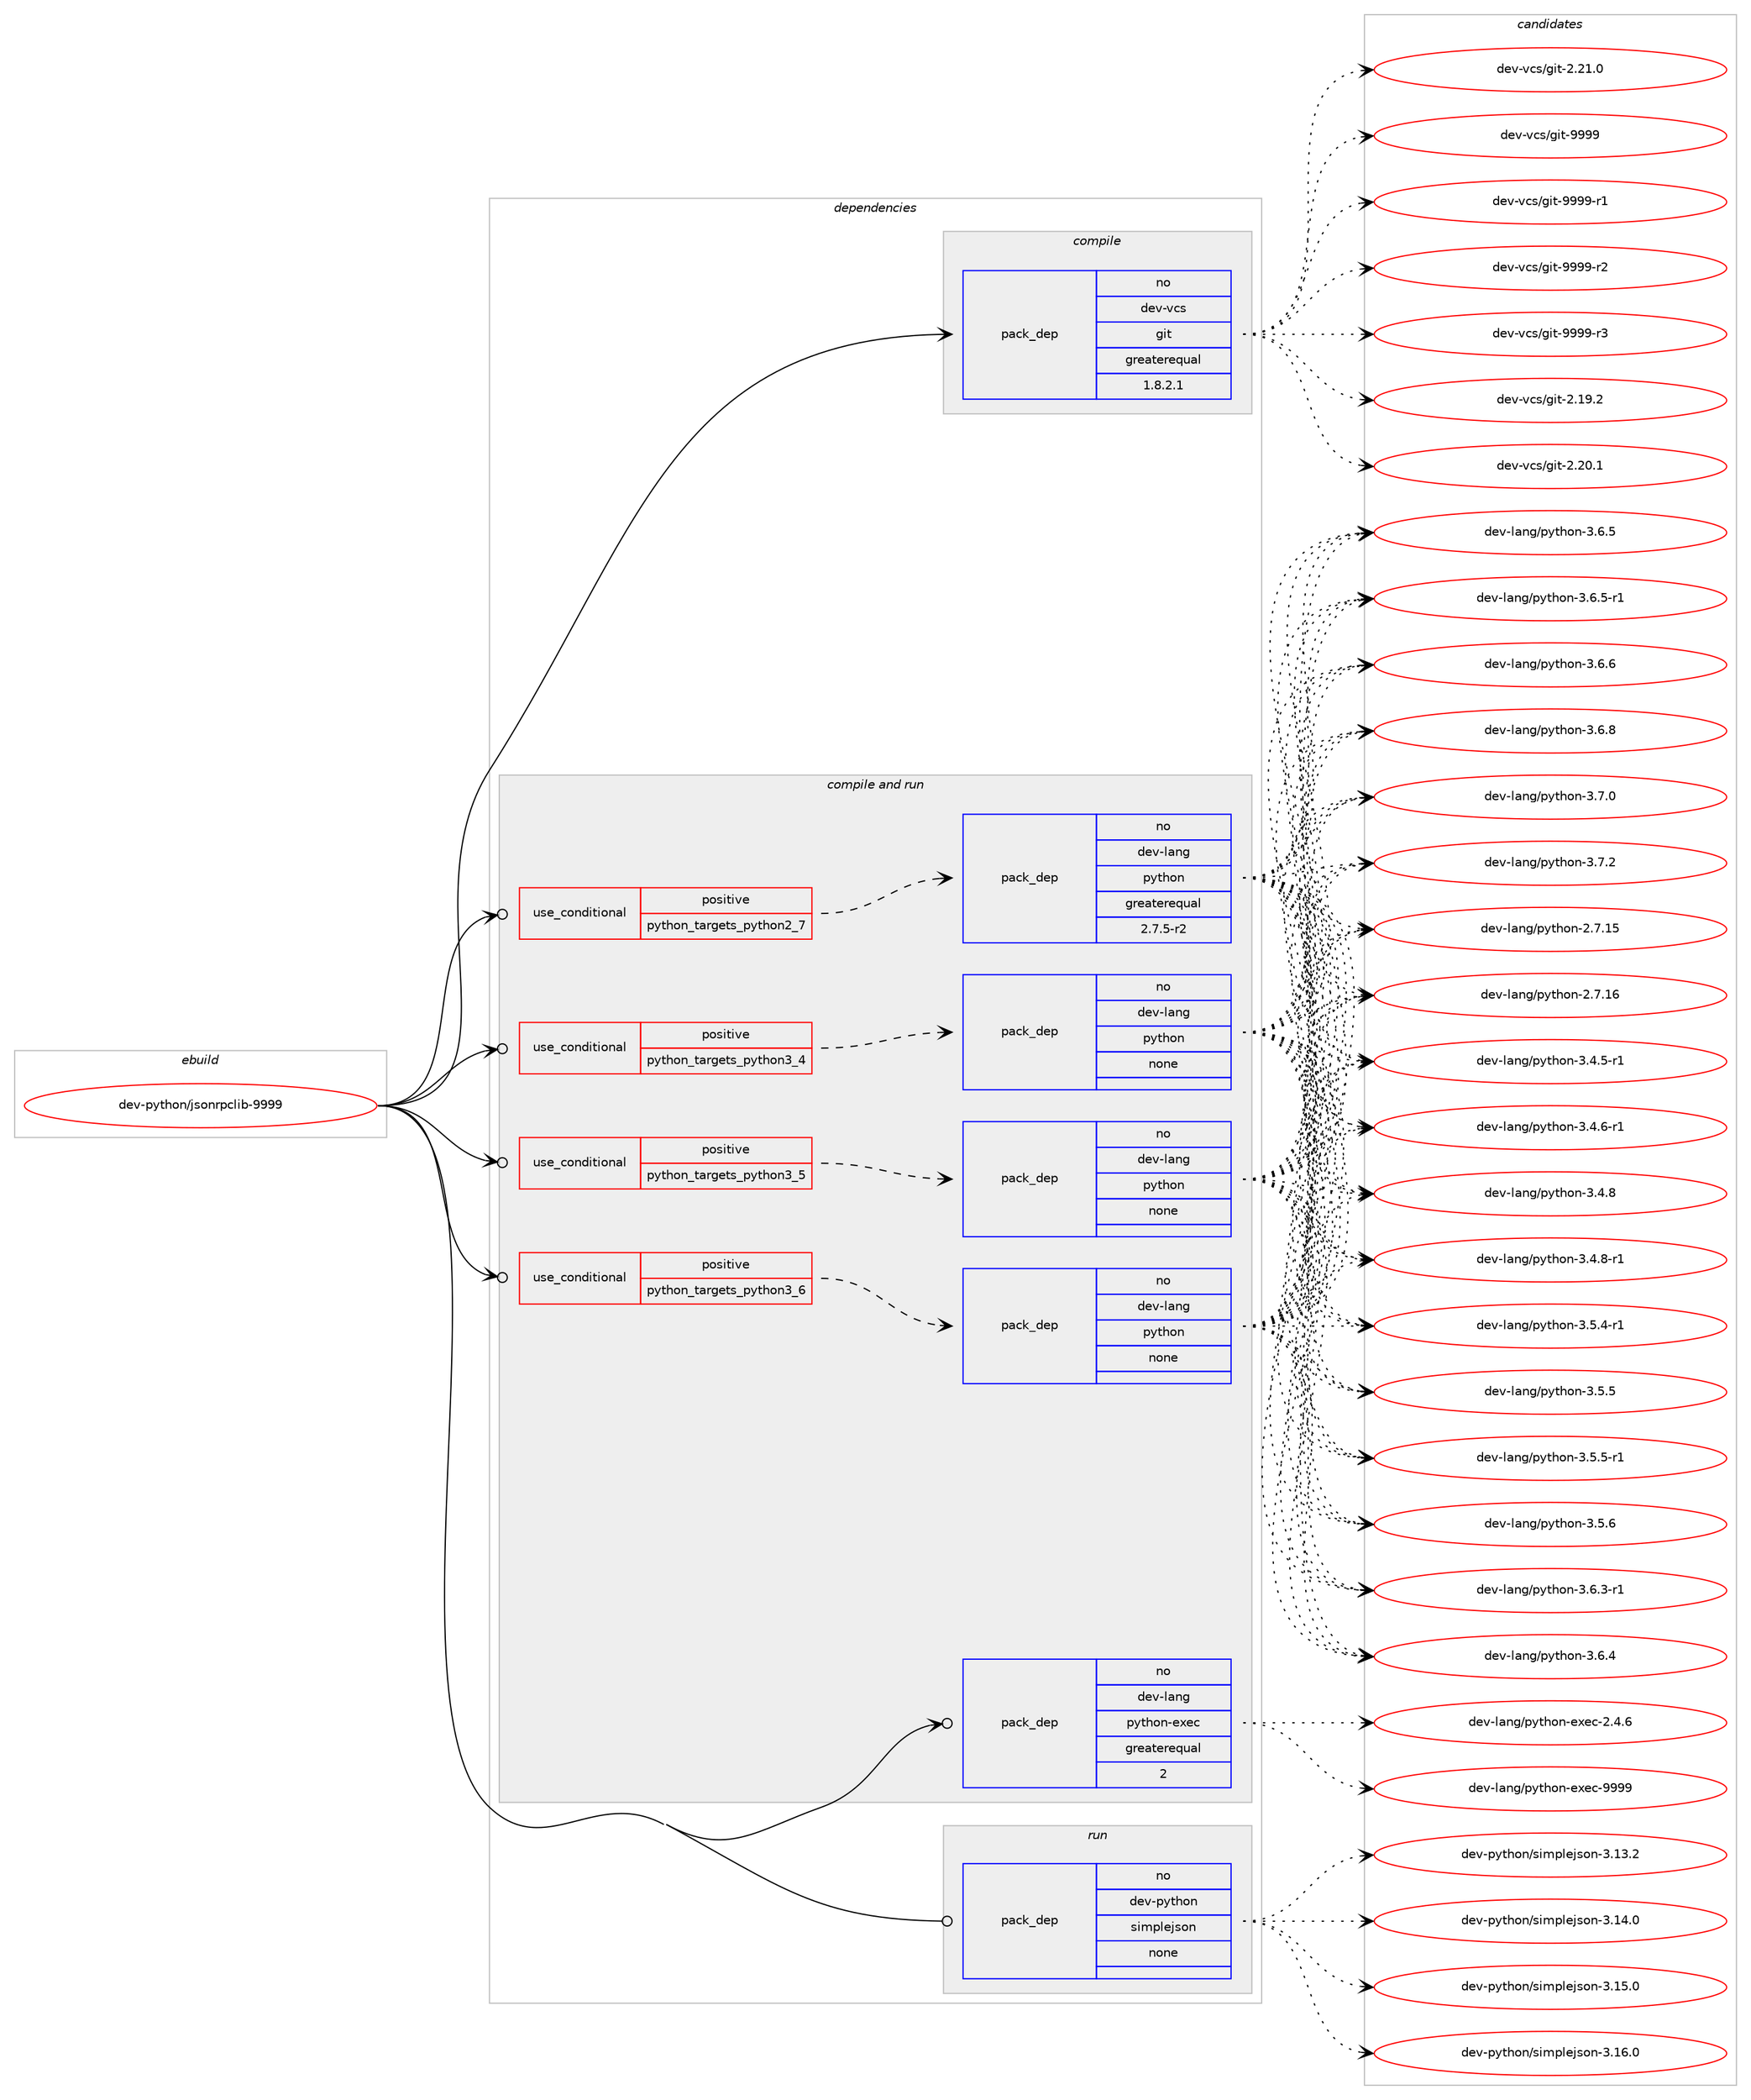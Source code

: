 digraph prolog {

# *************
# Graph options
# *************

newrank=true;
concentrate=true;
compound=true;
graph [rankdir=LR,fontname=Helvetica,fontsize=10,ranksep=1.5];#, ranksep=2.5, nodesep=0.2];
edge  [arrowhead=vee];
node  [fontname=Helvetica,fontsize=10];

# **********
# The ebuild
# **********

subgraph cluster_leftcol {
color=gray;
rank=same;
label=<<i>ebuild</i>>;
id [label="dev-python/jsonrpclib-9999", color=red, width=4, href="../dev-python/jsonrpclib-9999.svg"];
}

# ****************
# The dependencies
# ****************

subgraph cluster_midcol {
color=gray;
label=<<i>dependencies</i>>;
subgraph cluster_compile {
fillcolor="#eeeeee";
style=filled;
label=<<i>compile</i>>;
subgraph pack1016115 {
dependency1415870 [label=<<TABLE BORDER="0" CELLBORDER="1" CELLSPACING="0" CELLPADDING="4" WIDTH="220"><TR><TD ROWSPAN="6" CELLPADDING="30">pack_dep</TD></TR><TR><TD WIDTH="110">no</TD></TR><TR><TD>dev-vcs</TD></TR><TR><TD>git</TD></TR><TR><TD>greaterequal</TD></TR><TR><TD>1.8.2.1</TD></TR></TABLE>>, shape=none, color=blue];
}
id:e -> dependency1415870:w [weight=20,style="solid",arrowhead="vee"];
}
subgraph cluster_compileandrun {
fillcolor="#eeeeee";
style=filled;
label=<<i>compile and run</i>>;
subgraph cond376483 {
dependency1415871 [label=<<TABLE BORDER="0" CELLBORDER="1" CELLSPACING="0" CELLPADDING="4"><TR><TD ROWSPAN="3" CELLPADDING="10">use_conditional</TD></TR><TR><TD>positive</TD></TR><TR><TD>python_targets_python2_7</TD></TR></TABLE>>, shape=none, color=red];
subgraph pack1016116 {
dependency1415872 [label=<<TABLE BORDER="0" CELLBORDER="1" CELLSPACING="0" CELLPADDING="4" WIDTH="220"><TR><TD ROWSPAN="6" CELLPADDING="30">pack_dep</TD></TR><TR><TD WIDTH="110">no</TD></TR><TR><TD>dev-lang</TD></TR><TR><TD>python</TD></TR><TR><TD>greaterequal</TD></TR><TR><TD>2.7.5-r2</TD></TR></TABLE>>, shape=none, color=blue];
}
dependency1415871:e -> dependency1415872:w [weight=20,style="dashed",arrowhead="vee"];
}
id:e -> dependency1415871:w [weight=20,style="solid",arrowhead="odotvee"];
subgraph cond376484 {
dependency1415873 [label=<<TABLE BORDER="0" CELLBORDER="1" CELLSPACING="0" CELLPADDING="4"><TR><TD ROWSPAN="3" CELLPADDING="10">use_conditional</TD></TR><TR><TD>positive</TD></TR><TR><TD>python_targets_python3_4</TD></TR></TABLE>>, shape=none, color=red];
subgraph pack1016117 {
dependency1415874 [label=<<TABLE BORDER="0" CELLBORDER="1" CELLSPACING="0" CELLPADDING="4" WIDTH="220"><TR><TD ROWSPAN="6" CELLPADDING="30">pack_dep</TD></TR><TR><TD WIDTH="110">no</TD></TR><TR><TD>dev-lang</TD></TR><TR><TD>python</TD></TR><TR><TD>none</TD></TR><TR><TD></TD></TR></TABLE>>, shape=none, color=blue];
}
dependency1415873:e -> dependency1415874:w [weight=20,style="dashed",arrowhead="vee"];
}
id:e -> dependency1415873:w [weight=20,style="solid",arrowhead="odotvee"];
subgraph cond376485 {
dependency1415875 [label=<<TABLE BORDER="0" CELLBORDER="1" CELLSPACING="0" CELLPADDING="4"><TR><TD ROWSPAN="3" CELLPADDING="10">use_conditional</TD></TR><TR><TD>positive</TD></TR><TR><TD>python_targets_python3_5</TD></TR></TABLE>>, shape=none, color=red];
subgraph pack1016118 {
dependency1415876 [label=<<TABLE BORDER="0" CELLBORDER="1" CELLSPACING="0" CELLPADDING="4" WIDTH="220"><TR><TD ROWSPAN="6" CELLPADDING="30">pack_dep</TD></TR><TR><TD WIDTH="110">no</TD></TR><TR><TD>dev-lang</TD></TR><TR><TD>python</TD></TR><TR><TD>none</TD></TR><TR><TD></TD></TR></TABLE>>, shape=none, color=blue];
}
dependency1415875:e -> dependency1415876:w [weight=20,style="dashed",arrowhead="vee"];
}
id:e -> dependency1415875:w [weight=20,style="solid",arrowhead="odotvee"];
subgraph cond376486 {
dependency1415877 [label=<<TABLE BORDER="0" CELLBORDER="1" CELLSPACING="0" CELLPADDING="4"><TR><TD ROWSPAN="3" CELLPADDING="10">use_conditional</TD></TR><TR><TD>positive</TD></TR><TR><TD>python_targets_python3_6</TD></TR></TABLE>>, shape=none, color=red];
subgraph pack1016119 {
dependency1415878 [label=<<TABLE BORDER="0" CELLBORDER="1" CELLSPACING="0" CELLPADDING="4" WIDTH="220"><TR><TD ROWSPAN="6" CELLPADDING="30">pack_dep</TD></TR><TR><TD WIDTH="110">no</TD></TR><TR><TD>dev-lang</TD></TR><TR><TD>python</TD></TR><TR><TD>none</TD></TR><TR><TD></TD></TR></TABLE>>, shape=none, color=blue];
}
dependency1415877:e -> dependency1415878:w [weight=20,style="dashed",arrowhead="vee"];
}
id:e -> dependency1415877:w [weight=20,style="solid",arrowhead="odotvee"];
subgraph pack1016120 {
dependency1415879 [label=<<TABLE BORDER="0" CELLBORDER="1" CELLSPACING="0" CELLPADDING="4" WIDTH="220"><TR><TD ROWSPAN="6" CELLPADDING="30">pack_dep</TD></TR><TR><TD WIDTH="110">no</TD></TR><TR><TD>dev-lang</TD></TR><TR><TD>python-exec</TD></TR><TR><TD>greaterequal</TD></TR><TR><TD>2</TD></TR></TABLE>>, shape=none, color=blue];
}
id:e -> dependency1415879:w [weight=20,style="solid",arrowhead="odotvee"];
}
subgraph cluster_run {
fillcolor="#eeeeee";
style=filled;
label=<<i>run</i>>;
subgraph pack1016121 {
dependency1415880 [label=<<TABLE BORDER="0" CELLBORDER="1" CELLSPACING="0" CELLPADDING="4" WIDTH="220"><TR><TD ROWSPAN="6" CELLPADDING="30">pack_dep</TD></TR><TR><TD WIDTH="110">no</TD></TR><TR><TD>dev-python</TD></TR><TR><TD>simplejson</TD></TR><TR><TD>none</TD></TR><TR><TD></TD></TR></TABLE>>, shape=none, color=blue];
}
id:e -> dependency1415880:w [weight=20,style="solid",arrowhead="odot"];
}
}

# **************
# The candidates
# **************

subgraph cluster_choices {
rank=same;
color=gray;
label=<<i>candidates</i>>;

subgraph choice1016115 {
color=black;
nodesep=1;
choice10010111845118991154710310511645504649574650 [label="dev-vcs/git-2.19.2", color=red, width=4,href="../dev-vcs/git-2.19.2.svg"];
choice10010111845118991154710310511645504650484649 [label="dev-vcs/git-2.20.1", color=red, width=4,href="../dev-vcs/git-2.20.1.svg"];
choice10010111845118991154710310511645504650494648 [label="dev-vcs/git-2.21.0", color=red, width=4,href="../dev-vcs/git-2.21.0.svg"];
choice1001011184511899115471031051164557575757 [label="dev-vcs/git-9999", color=red, width=4,href="../dev-vcs/git-9999.svg"];
choice10010111845118991154710310511645575757574511449 [label="dev-vcs/git-9999-r1", color=red, width=4,href="../dev-vcs/git-9999-r1.svg"];
choice10010111845118991154710310511645575757574511450 [label="dev-vcs/git-9999-r2", color=red, width=4,href="../dev-vcs/git-9999-r2.svg"];
choice10010111845118991154710310511645575757574511451 [label="dev-vcs/git-9999-r3", color=red, width=4,href="../dev-vcs/git-9999-r3.svg"];
dependency1415870:e -> choice10010111845118991154710310511645504649574650:w [style=dotted,weight="100"];
dependency1415870:e -> choice10010111845118991154710310511645504650484649:w [style=dotted,weight="100"];
dependency1415870:e -> choice10010111845118991154710310511645504650494648:w [style=dotted,weight="100"];
dependency1415870:e -> choice1001011184511899115471031051164557575757:w [style=dotted,weight="100"];
dependency1415870:e -> choice10010111845118991154710310511645575757574511449:w [style=dotted,weight="100"];
dependency1415870:e -> choice10010111845118991154710310511645575757574511450:w [style=dotted,weight="100"];
dependency1415870:e -> choice10010111845118991154710310511645575757574511451:w [style=dotted,weight="100"];
}
subgraph choice1016116 {
color=black;
nodesep=1;
choice10010111845108971101034711212111610411111045504655464953 [label="dev-lang/python-2.7.15", color=red, width=4,href="../dev-lang/python-2.7.15.svg"];
choice10010111845108971101034711212111610411111045504655464954 [label="dev-lang/python-2.7.16", color=red, width=4,href="../dev-lang/python-2.7.16.svg"];
choice1001011184510897110103471121211161041111104551465246534511449 [label="dev-lang/python-3.4.5-r1", color=red, width=4,href="../dev-lang/python-3.4.5-r1.svg"];
choice1001011184510897110103471121211161041111104551465246544511449 [label="dev-lang/python-3.4.6-r1", color=red, width=4,href="../dev-lang/python-3.4.6-r1.svg"];
choice100101118451089711010347112121116104111110455146524656 [label="dev-lang/python-3.4.8", color=red, width=4,href="../dev-lang/python-3.4.8.svg"];
choice1001011184510897110103471121211161041111104551465246564511449 [label="dev-lang/python-3.4.8-r1", color=red, width=4,href="../dev-lang/python-3.4.8-r1.svg"];
choice1001011184510897110103471121211161041111104551465346524511449 [label="dev-lang/python-3.5.4-r1", color=red, width=4,href="../dev-lang/python-3.5.4-r1.svg"];
choice100101118451089711010347112121116104111110455146534653 [label="dev-lang/python-3.5.5", color=red, width=4,href="../dev-lang/python-3.5.5.svg"];
choice1001011184510897110103471121211161041111104551465346534511449 [label="dev-lang/python-3.5.5-r1", color=red, width=4,href="../dev-lang/python-3.5.5-r1.svg"];
choice100101118451089711010347112121116104111110455146534654 [label="dev-lang/python-3.5.6", color=red, width=4,href="../dev-lang/python-3.5.6.svg"];
choice1001011184510897110103471121211161041111104551465446514511449 [label="dev-lang/python-3.6.3-r1", color=red, width=4,href="../dev-lang/python-3.6.3-r1.svg"];
choice100101118451089711010347112121116104111110455146544652 [label="dev-lang/python-3.6.4", color=red, width=4,href="../dev-lang/python-3.6.4.svg"];
choice100101118451089711010347112121116104111110455146544653 [label="dev-lang/python-3.6.5", color=red, width=4,href="../dev-lang/python-3.6.5.svg"];
choice1001011184510897110103471121211161041111104551465446534511449 [label="dev-lang/python-3.6.5-r1", color=red, width=4,href="../dev-lang/python-3.6.5-r1.svg"];
choice100101118451089711010347112121116104111110455146544654 [label="dev-lang/python-3.6.6", color=red, width=4,href="../dev-lang/python-3.6.6.svg"];
choice100101118451089711010347112121116104111110455146544656 [label="dev-lang/python-3.6.8", color=red, width=4,href="../dev-lang/python-3.6.8.svg"];
choice100101118451089711010347112121116104111110455146554648 [label="dev-lang/python-3.7.0", color=red, width=4,href="../dev-lang/python-3.7.0.svg"];
choice100101118451089711010347112121116104111110455146554650 [label="dev-lang/python-3.7.2", color=red, width=4,href="../dev-lang/python-3.7.2.svg"];
dependency1415872:e -> choice10010111845108971101034711212111610411111045504655464953:w [style=dotted,weight="100"];
dependency1415872:e -> choice10010111845108971101034711212111610411111045504655464954:w [style=dotted,weight="100"];
dependency1415872:e -> choice1001011184510897110103471121211161041111104551465246534511449:w [style=dotted,weight="100"];
dependency1415872:e -> choice1001011184510897110103471121211161041111104551465246544511449:w [style=dotted,weight="100"];
dependency1415872:e -> choice100101118451089711010347112121116104111110455146524656:w [style=dotted,weight="100"];
dependency1415872:e -> choice1001011184510897110103471121211161041111104551465246564511449:w [style=dotted,weight="100"];
dependency1415872:e -> choice1001011184510897110103471121211161041111104551465346524511449:w [style=dotted,weight="100"];
dependency1415872:e -> choice100101118451089711010347112121116104111110455146534653:w [style=dotted,weight="100"];
dependency1415872:e -> choice1001011184510897110103471121211161041111104551465346534511449:w [style=dotted,weight="100"];
dependency1415872:e -> choice100101118451089711010347112121116104111110455146534654:w [style=dotted,weight="100"];
dependency1415872:e -> choice1001011184510897110103471121211161041111104551465446514511449:w [style=dotted,weight="100"];
dependency1415872:e -> choice100101118451089711010347112121116104111110455146544652:w [style=dotted,weight="100"];
dependency1415872:e -> choice100101118451089711010347112121116104111110455146544653:w [style=dotted,weight="100"];
dependency1415872:e -> choice1001011184510897110103471121211161041111104551465446534511449:w [style=dotted,weight="100"];
dependency1415872:e -> choice100101118451089711010347112121116104111110455146544654:w [style=dotted,weight="100"];
dependency1415872:e -> choice100101118451089711010347112121116104111110455146544656:w [style=dotted,weight="100"];
dependency1415872:e -> choice100101118451089711010347112121116104111110455146554648:w [style=dotted,weight="100"];
dependency1415872:e -> choice100101118451089711010347112121116104111110455146554650:w [style=dotted,weight="100"];
}
subgraph choice1016117 {
color=black;
nodesep=1;
choice10010111845108971101034711212111610411111045504655464953 [label="dev-lang/python-2.7.15", color=red, width=4,href="../dev-lang/python-2.7.15.svg"];
choice10010111845108971101034711212111610411111045504655464954 [label="dev-lang/python-2.7.16", color=red, width=4,href="../dev-lang/python-2.7.16.svg"];
choice1001011184510897110103471121211161041111104551465246534511449 [label="dev-lang/python-3.4.5-r1", color=red, width=4,href="../dev-lang/python-3.4.5-r1.svg"];
choice1001011184510897110103471121211161041111104551465246544511449 [label="dev-lang/python-3.4.6-r1", color=red, width=4,href="../dev-lang/python-3.4.6-r1.svg"];
choice100101118451089711010347112121116104111110455146524656 [label="dev-lang/python-3.4.8", color=red, width=4,href="../dev-lang/python-3.4.8.svg"];
choice1001011184510897110103471121211161041111104551465246564511449 [label="dev-lang/python-3.4.8-r1", color=red, width=4,href="../dev-lang/python-3.4.8-r1.svg"];
choice1001011184510897110103471121211161041111104551465346524511449 [label="dev-lang/python-3.5.4-r1", color=red, width=4,href="../dev-lang/python-3.5.4-r1.svg"];
choice100101118451089711010347112121116104111110455146534653 [label="dev-lang/python-3.5.5", color=red, width=4,href="../dev-lang/python-3.5.5.svg"];
choice1001011184510897110103471121211161041111104551465346534511449 [label="dev-lang/python-3.5.5-r1", color=red, width=4,href="../dev-lang/python-3.5.5-r1.svg"];
choice100101118451089711010347112121116104111110455146534654 [label="dev-lang/python-3.5.6", color=red, width=4,href="../dev-lang/python-3.5.6.svg"];
choice1001011184510897110103471121211161041111104551465446514511449 [label="dev-lang/python-3.6.3-r1", color=red, width=4,href="../dev-lang/python-3.6.3-r1.svg"];
choice100101118451089711010347112121116104111110455146544652 [label="dev-lang/python-3.6.4", color=red, width=4,href="../dev-lang/python-3.6.4.svg"];
choice100101118451089711010347112121116104111110455146544653 [label="dev-lang/python-3.6.5", color=red, width=4,href="../dev-lang/python-3.6.5.svg"];
choice1001011184510897110103471121211161041111104551465446534511449 [label="dev-lang/python-3.6.5-r1", color=red, width=4,href="../dev-lang/python-3.6.5-r1.svg"];
choice100101118451089711010347112121116104111110455146544654 [label="dev-lang/python-3.6.6", color=red, width=4,href="../dev-lang/python-3.6.6.svg"];
choice100101118451089711010347112121116104111110455146544656 [label="dev-lang/python-3.6.8", color=red, width=4,href="../dev-lang/python-3.6.8.svg"];
choice100101118451089711010347112121116104111110455146554648 [label="dev-lang/python-3.7.0", color=red, width=4,href="../dev-lang/python-3.7.0.svg"];
choice100101118451089711010347112121116104111110455146554650 [label="dev-lang/python-3.7.2", color=red, width=4,href="../dev-lang/python-3.7.2.svg"];
dependency1415874:e -> choice10010111845108971101034711212111610411111045504655464953:w [style=dotted,weight="100"];
dependency1415874:e -> choice10010111845108971101034711212111610411111045504655464954:w [style=dotted,weight="100"];
dependency1415874:e -> choice1001011184510897110103471121211161041111104551465246534511449:w [style=dotted,weight="100"];
dependency1415874:e -> choice1001011184510897110103471121211161041111104551465246544511449:w [style=dotted,weight="100"];
dependency1415874:e -> choice100101118451089711010347112121116104111110455146524656:w [style=dotted,weight="100"];
dependency1415874:e -> choice1001011184510897110103471121211161041111104551465246564511449:w [style=dotted,weight="100"];
dependency1415874:e -> choice1001011184510897110103471121211161041111104551465346524511449:w [style=dotted,weight="100"];
dependency1415874:e -> choice100101118451089711010347112121116104111110455146534653:w [style=dotted,weight="100"];
dependency1415874:e -> choice1001011184510897110103471121211161041111104551465346534511449:w [style=dotted,weight="100"];
dependency1415874:e -> choice100101118451089711010347112121116104111110455146534654:w [style=dotted,weight="100"];
dependency1415874:e -> choice1001011184510897110103471121211161041111104551465446514511449:w [style=dotted,weight="100"];
dependency1415874:e -> choice100101118451089711010347112121116104111110455146544652:w [style=dotted,weight="100"];
dependency1415874:e -> choice100101118451089711010347112121116104111110455146544653:w [style=dotted,weight="100"];
dependency1415874:e -> choice1001011184510897110103471121211161041111104551465446534511449:w [style=dotted,weight="100"];
dependency1415874:e -> choice100101118451089711010347112121116104111110455146544654:w [style=dotted,weight="100"];
dependency1415874:e -> choice100101118451089711010347112121116104111110455146544656:w [style=dotted,weight="100"];
dependency1415874:e -> choice100101118451089711010347112121116104111110455146554648:w [style=dotted,weight="100"];
dependency1415874:e -> choice100101118451089711010347112121116104111110455146554650:w [style=dotted,weight="100"];
}
subgraph choice1016118 {
color=black;
nodesep=1;
choice10010111845108971101034711212111610411111045504655464953 [label="dev-lang/python-2.7.15", color=red, width=4,href="../dev-lang/python-2.7.15.svg"];
choice10010111845108971101034711212111610411111045504655464954 [label="dev-lang/python-2.7.16", color=red, width=4,href="../dev-lang/python-2.7.16.svg"];
choice1001011184510897110103471121211161041111104551465246534511449 [label="dev-lang/python-3.4.5-r1", color=red, width=4,href="../dev-lang/python-3.4.5-r1.svg"];
choice1001011184510897110103471121211161041111104551465246544511449 [label="dev-lang/python-3.4.6-r1", color=red, width=4,href="../dev-lang/python-3.4.6-r1.svg"];
choice100101118451089711010347112121116104111110455146524656 [label="dev-lang/python-3.4.8", color=red, width=4,href="../dev-lang/python-3.4.8.svg"];
choice1001011184510897110103471121211161041111104551465246564511449 [label="dev-lang/python-3.4.8-r1", color=red, width=4,href="../dev-lang/python-3.4.8-r1.svg"];
choice1001011184510897110103471121211161041111104551465346524511449 [label="dev-lang/python-3.5.4-r1", color=red, width=4,href="../dev-lang/python-3.5.4-r1.svg"];
choice100101118451089711010347112121116104111110455146534653 [label="dev-lang/python-3.5.5", color=red, width=4,href="../dev-lang/python-3.5.5.svg"];
choice1001011184510897110103471121211161041111104551465346534511449 [label="dev-lang/python-3.5.5-r1", color=red, width=4,href="../dev-lang/python-3.5.5-r1.svg"];
choice100101118451089711010347112121116104111110455146534654 [label="dev-lang/python-3.5.6", color=red, width=4,href="../dev-lang/python-3.5.6.svg"];
choice1001011184510897110103471121211161041111104551465446514511449 [label="dev-lang/python-3.6.3-r1", color=red, width=4,href="../dev-lang/python-3.6.3-r1.svg"];
choice100101118451089711010347112121116104111110455146544652 [label="dev-lang/python-3.6.4", color=red, width=4,href="../dev-lang/python-3.6.4.svg"];
choice100101118451089711010347112121116104111110455146544653 [label="dev-lang/python-3.6.5", color=red, width=4,href="../dev-lang/python-3.6.5.svg"];
choice1001011184510897110103471121211161041111104551465446534511449 [label="dev-lang/python-3.6.5-r1", color=red, width=4,href="../dev-lang/python-3.6.5-r1.svg"];
choice100101118451089711010347112121116104111110455146544654 [label="dev-lang/python-3.6.6", color=red, width=4,href="../dev-lang/python-3.6.6.svg"];
choice100101118451089711010347112121116104111110455146544656 [label="dev-lang/python-3.6.8", color=red, width=4,href="../dev-lang/python-3.6.8.svg"];
choice100101118451089711010347112121116104111110455146554648 [label="dev-lang/python-3.7.0", color=red, width=4,href="../dev-lang/python-3.7.0.svg"];
choice100101118451089711010347112121116104111110455146554650 [label="dev-lang/python-3.7.2", color=red, width=4,href="../dev-lang/python-3.7.2.svg"];
dependency1415876:e -> choice10010111845108971101034711212111610411111045504655464953:w [style=dotted,weight="100"];
dependency1415876:e -> choice10010111845108971101034711212111610411111045504655464954:w [style=dotted,weight="100"];
dependency1415876:e -> choice1001011184510897110103471121211161041111104551465246534511449:w [style=dotted,weight="100"];
dependency1415876:e -> choice1001011184510897110103471121211161041111104551465246544511449:w [style=dotted,weight="100"];
dependency1415876:e -> choice100101118451089711010347112121116104111110455146524656:w [style=dotted,weight="100"];
dependency1415876:e -> choice1001011184510897110103471121211161041111104551465246564511449:w [style=dotted,weight="100"];
dependency1415876:e -> choice1001011184510897110103471121211161041111104551465346524511449:w [style=dotted,weight="100"];
dependency1415876:e -> choice100101118451089711010347112121116104111110455146534653:w [style=dotted,weight="100"];
dependency1415876:e -> choice1001011184510897110103471121211161041111104551465346534511449:w [style=dotted,weight="100"];
dependency1415876:e -> choice100101118451089711010347112121116104111110455146534654:w [style=dotted,weight="100"];
dependency1415876:e -> choice1001011184510897110103471121211161041111104551465446514511449:w [style=dotted,weight="100"];
dependency1415876:e -> choice100101118451089711010347112121116104111110455146544652:w [style=dotted,weight="100"];
dependency1415876:e -> choice100101118451089711010347112121116104111110455146544653:w [style=dotted,weight="100"];
dependency1415876:e -> choice1001011184510897110103471121211161041111104551465446534511449:w [style=dotted,weight="100"];
dependency1415876:e -> choice100101118451089711010347112121116104111110455146544654:w [style=dotted,weight="100"];
dependency1415876:e -> choice100101118451089711010347112121116104111110455146544656:w [style=dotted,weight="100"];
dependency1415876:e -> choice100101118451089711010347112121116104111110455146554648:w [style=dotted,weight="100"];
dependency1415876:e -> choice100101118451089711010347112121116104111110455146554650:w [style=dotted,weight="100"];
}
subgraph choice1016119 {
color=black;
nodesep=1;
choice10010111845108971101034711212111610411111045504655464953 [label="dev-lang/python-2.7.15", color=red, width=4,href="../dev-lang/python-2.7.15.svg"];
choice10010111845108971101034711212111610411111045504655464954 [label="dev-lang/python-2.7.16", color=red, width=4,href="../dev-lang/python-2.7.16.svg"];
choice1001011184510897110103471121211161041111104551465246534511449 [label="dev-lang/python-3.4.5-r1", color=red, width=4,href="../dev-lang/python-3.4.5-r1.svg"];
choice1001011184510897110103471121211161041111104551465246544511449 [label="dev-lang/python-3.4.6-r1", color=red, width=4,href="../dev-lang/python-3.4.6-r1.svg"];
choice100101118451089711010347112121116104111110455146524656 [label="dev-lang/python-3.4.8", color=red, width=4,href="../dev-lang/python-3.4.8.svg"];
choice1001011184510897110103471121211161041111104551465246564511449 [label="dev-lang/python-3.4.8-r1", color=red, width=4,href="../dev-lang/python-3.4.8-r1.svg"];
choice1001011184510897110103471121211161041111104551465346524511449 [label="dev-lang/python-3.5.4-r1", color=red, width=4,href="../dev-lang/python-3.5.4-r1.svg"];
choice100101118451089711010347112121116104111110455146534653 [label="dev-lang/python-3.5.5", color=red, width=4,href="../dev-lang/python-3.5.5.svg"];
choice1001011184510897110103471121211161041111104551465346534511449 [label="dev-lang/python-3.5.5-r1", color=red, width=4,href="../dev-lang/python-3.5.5-r1.svg"];
choice100101118451089711010347112121116104111110455146534654 [label="dev-lang/python-3.5.6", color=red, width=4,href="../dev-lang/python-3.5.6.svg"];
choice1001011184510897110103471121211161041111104551465446514511449 [label="dev-lang/python-3.6.3-r1", color=red, width=4,href="../dev-lang/python-3.6.3-r1.svg"];
choice100101118451089711010347112121116104111110455146544652 [label="dev-lang/python-3.6.4", color=red, width=4,href="../dev-lang/python-3.6.4.svg"];
choice100101118451089711010347112121116104111110455146544653 [label="dev-lang/python-3.6.5", color=red, width=4,href="../dev-lang/python-3.6.5.svg"];
choice1001011184510897110103471121211161041111104551465446534511449 [label="dev-lang/python-3.6.5-r1", color=red, width=4,href="../dev-lang/python-3.6.5-r1.svg"];
choice100101118451089711010347112121116104111110455146544654 [label="dev-lang/python-3.6.6", color=red, width=4,href="../dev-lang/python-3.6.6.svg"];
choice100101118451089711010347112121116104111110455146544656 [label="dev-lang/python-3.6.8", color=red, width=4,href="../dev-lang/python-3.6.8.svg"];
choice100101118451089711010347112121116104111110455146554648 [label="dev-lang/python-3.7.0", color=red, width=4,href="../dev-lang/python-3.7.0.svg"];
choice100101118451089711010347112121116104111110455146554650 [label="dev-lang/python-3.7.2", color=red, width=4,href="../dev-lang/python-3.7.2.svg"];
dependency1415878:e -> choice10010111845108971101034711212111610411111045504655464953:w [style=dotted,weight="100"];
dependency1415878:e -> choice10010111845108971101034711212111610411111045504655464954:w [style=dotted,weight="100"];
dependency1415878:e -> choice1001011184510897110103471121211161041111104551465246534511449:w [style=dotted,weight="100"];
dependency1415878:e -> choice1001011184510897110103471121211161041111104551465246544511449:w [style=dotted,weight="100"];
dependency1415878:e -> choice100101118451089711010347112121116104111110455146524656:w [style=dotted,weight="100"];
dependency1415878:e -> choice1001011184510897110103471121211161041111104551465246564511449:w [style=dotted,weight="100"];
dependency1415878:e -> choice1001011184510897110103471121211161041111104551465346524511449:w [style=dotted,weight="100"];
dependency1415878:e -> choice100101118451089711010347112121116104111110455146534653:w [style=dotted,weight="100"];
dependency1415878:e -> choice1001011184510897110103471121211161041111104551465346534511449:w [style=dotted,weight="100"];
dependency1415878:e -> choice100101118451089711010347112121116104111110455146534654:w [style=dotted,weight="100"];
dependency1415878:e -> choice1001011184510897110103471121211161041111104551465446514511449:w [style=dotted,weight="100"];
dependency1415878:e -> choice100101118451089711010347112121116104111110455146544652:w [style=dotted,weight="100"];
dependency1415878:e -> choice100101118451089711010347112121116104111110455146544653:w [style=dotted,weight="100"];
dependency1415878:e -> choice1001011184510897110103471121211161041111104551465446534511449:w [style=dotted,weight="100"];
dependency1415878:e -> choice100101118451089711010347112121116104111110455146544654:w [style=dotted,weight="100"];
dependency1415878:e -> choice100101118451089711010347112121116104111110455146544656:w [style=dotted,weight="100"];
dependency1415878:e -> choice100101118451089711010347112121116104111110455146554648:w [style=dotted,weight="100"];
dependency1415878:e -> choice100101118451089711010347112121116104111110455146554650:w [style=dotted,weight="100"];
}
subgraph choice1016120 {
color=black;
nodesep=1;
choice1001011184510897110103471121211161041111104510112010199455046524654 [label="dev-lang/python-exec-2.4.6", color=red, width=4,href="../dev-lang/python-exec-2.4.6.svg"];
choice10010111845108971101034711212111610411111045101120101994557575757 [label="dev-lang/python-exec-9999", color=red, width=4,href="../dev-lang/python-exec-9999.svg"];
dependency1415879:e -> choice1001011184510897110103471121211161041111104510112010199455046524654:w [style=dotted,weight="100"];
dependency1415879:e -> choice10010111845108971101034711212111610411111045101120101994557575757:w [style=dotted,weight="100"];
}
subgraph choice1016121 {
color=black;
nodesep=1;
choice100101118451121211161041111104711510510911210810110611511111045514649514650 [label="dev-python/simplejson-3.13.2", color=red, width=4,href="../dev-python/simplejson-3.13.2.svg"];
choice100101118451121211161041111104711510510911210810110611511111045514649524648 [label="dev-python/simplejson-3.14.0", color=red, width=4,href="../dev-python/simplejson-3.14.0.svg"];
choice100101118451121211161041111104711510510911210810110611511111045514649534648 [label="dev-python/simplejson-3.15.0", color=red, width=4,href="../dev-python/simplejson-3.15.0.svg"];
choice100101118451121211161041111104711510510911210810110611511111045514649544648 [label="dev-python/simplejson-3.16.0", color=red, width=4,href="../dev-python/simplejson-3.16.0.svg"];
dependency1415880:e -> choice100101118451121211161041111104711510510911210810110611511111045514649514650:w [style=dotted,weight="100"];
dependency1415880:e -> choice100101118451121211161041111104711510510911210810110611511111045514649524648:w [style=dotted,weight="100"];
dependency1415880:e -> choice100101118451121211161041111104711510510911210810110611511111045514649534648:w [style=dotted,weight="100"];
dependency1415880:e -> choice100101118451121211161041111104711510510911210810110611511111045514649544648:w [style=dotted,weight="100"];
}
}

}
